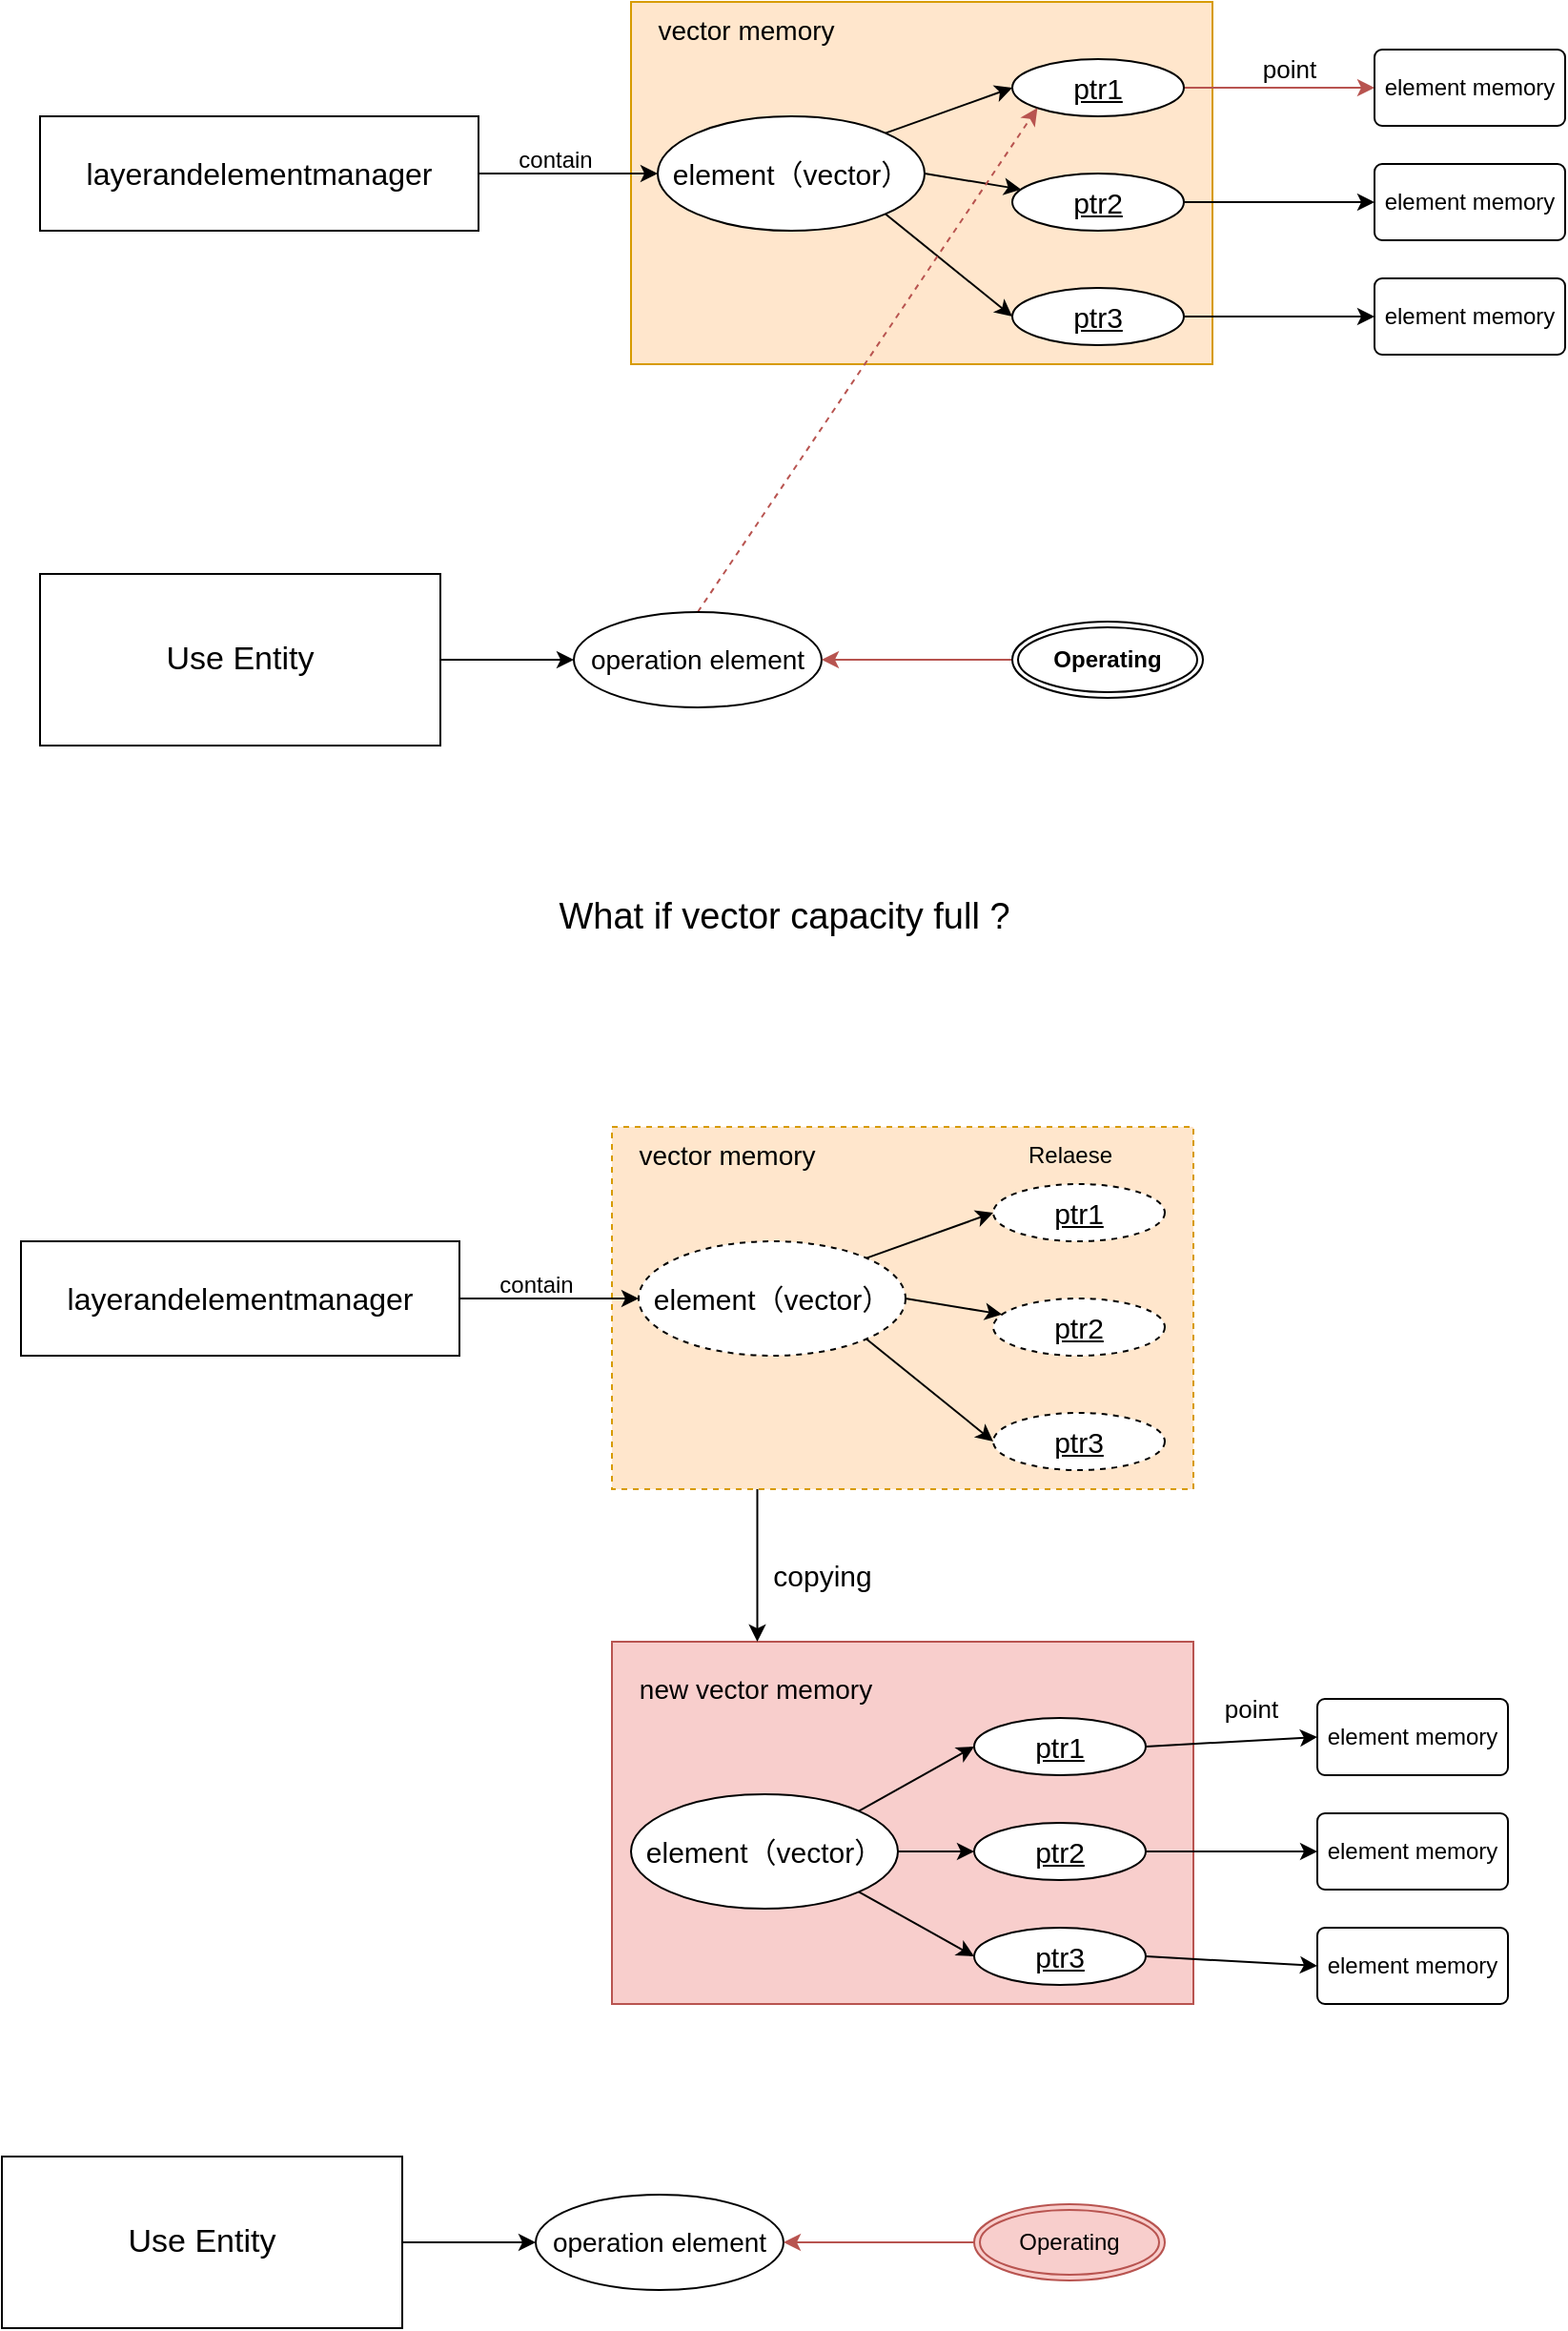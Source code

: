 <mxfile version="24.7.7">
  <diagram name="第 1 页" id="Ks2vNZVqEzAdOs3WgrEU">
    <mxGraphModel dx="1371" dy="786" grid="1" gridSize="10" guides="1" tooltips="1" connect="1" arrows="1" fold="1" page="1" pageScale="1" pageWidth="827" pageHeight="1169" math="0" shadow="0">
      <root>
        <mxCell id="0" />
        <mxCell id="1" parent="0" />
        <mxCell id="r0TrouKlHz-d5kefhsSM-60" value="" style="rounded=0;whiteSpace=wrap;html=1;fillColor=#f8cecc;strokeColor=#b85450;" vertex="1" parent="1">
          <mxGeometry x="320" y="1030" width="305" height="190" as="geometry" />
        </mxCell>
        <mxCell id="r0TrouKlHz-d5kefhsSM-19" value="" style="rounded=0;whiteSpace=wrap;html=1;fillColor=#ffe6cc;strokeColor=#d79b00;" vertex="1" parent="1">
          <mxGeometry x="330" y="170" width="305" height="190" as="geometry" />
        </mxCell>
        <mxCell id="r0TrouKlHz-d5kefhsSM-4" style="edgeStyle=orthogonalEdgeStyle;rounded=0;orthogonalLoop=1;jettySize=auto;html=1;exitX=1;exitY=0.5;exitDx=0;exitDy=0;entryX=0;entryY=0.5;entryDx=0;entryDy=0;" edge="1" parent="1" source="r0TrouKlHz-d5kefhsSM-1" target="r0TrouKlHz-d5kefhsSM-3">
          <mxGeometry relative="1" as="geometry" />
        </mxCell>
        <mxCell id="r0TrouKlHz-d5kefhsSM-1" value="&lt;font style=&quot;font-size: 16px;&quot;&gt;layerandelementmanager&lt;/font&gt;" style="rounded=0;whiteSpace=wrap;html=1;fontSize=16;" vertex="1" parent="1">
          <mxGeometry x="20" y="230" width="230" height="60" as="geometry" />
        </mxCell>
        <mxCell id="r0TrouKlHz-d5kefhsSM-10" style="rounded=0;orthogonalLoop=1;jettySize=auto;html=1;exitX=1;exitY=0;exitDx=0;exitDy=0;entryX=0;entryY=0.5;entryDx=0;entryDy=0;" edge="1" parent="1" source="r0TrouKlHz-d5kefhsSM-3" target="r0TrouKlHz-d5kefhsSM-7">
          <mxGeometry relative="1" as="geometry" />
        </mxCell>
        <mxCell id="r0TrouKlHz-d5kefhsSM-11" style="rounded=0;orthogonalLoop=1;jettySize=auto;html=1;exitX=1;exitY=0.5;exitDx=0;exitDy=0;" edge="1" parent="1" source="r0TrouKlHz-d5kefhsSM-3" target="r0TrouKlHz-d5kefhsSM-8">
          <mxGeometry relative="1" as="geometry" />
        </mxCell>
        <mxCell id="r0TrouKlHz-d5kefhsSM-12" style="rounded=0;orthogonalLoop=1;jettySize=auto;html=1;exitX=1;exitY=1;exitDx=0;exitDy=0;entryX=0;entryY=0.5;entryDx=0;entryDy=0;" edge="1" parent="1" source="r0TrouKlHz-d5kefhsSM-3" target="r0TrouKlHz-d5kefhsSM-9">
          <mxGeometry relative="1" as="geometry" />
        </mxCell>
        <mxCell id="r0TrouKlHz-d5kefhsSM-3" value="element（vector）" style="ellipse;whiteSpace=wrap;html=1;align=center;fontSize=15;" vertex="1" parent="1">
          <mxGeometry x="344" y="230" width="140" height="60" as="geometry" />
        </mxCell>
        <mxCell id="r0TrouKlHz-d5kefhsSM-5" value="contain" style="text;html=1;align=center;verticalAlign=middle;resizable=0;points=[];autosize=1;strokeColor=none;fillColor=none;" vertex="1" parent="1">
          <mxGeometry x="260" y="238" width="60" height="30" as="geometry" />
        </mxCell>
        <mxCell id="r0TrouKlHz-d5kefhsSM-14" style="edgeStyle=orthogonalEdgeStyle;rounded=0;orthogonalLoop=1;jettySize=auto;html=1;exitX=1;exitY=0.5;exitDx=0;exitDy=0;entryX=0;entryY=0.5;entryDx=0;entryDy=0;fillColor=#f8cecc;strokeColor=#b85450;" edge="1" parent="1" source="r0TrouKlHz-d5kefhsSM-7" target="r0TrouKlHz-d5kefhsSM-13">
          <mxGeometry relative="1" as="geometry" />
        </mxCell>
        <mxCell id="r0TrouKlHz-d5kefhsSM-7" value="ptr1" style="ellipse;whiteSpace=wrap;html=1;align=center;fontStyle=4;fontSize=15;" vertex="1" parent="1">
          <mxGeometry x="530" y="200" width="90" height="30" as="geometry" />
        </mxCell>
        <mxCell id="r0TrouKlHz-d5kefhsSM-17" style="edgeStyle=orthogonalEdgeStyle;rounded=0;orthogonalLoop=1;jettySize=auto;html=1;exitX=1;exitY=0.5;exitDx=0;exitDy=0;entryX=0;entryY=0.5;entryDx=0;entryDy=0;" edge="1" parent="1" source="r0TrouKlHz-d5kefhsSM-8" target="r0TrouKlHz-d5kefhsSM-15">
          <mxGeometry relative="1" as="geometry" />
        </mxCell>
        <mxCell id="r0TrouKlHz-d5kefhsSM-8" value="ptr2" style="ellipse;whiteSpace=wrap;html=1;align=center;fontStyle=4;fontSize=15;" vertex="1" parent="1">
          <mxGeometry x="530" y="260" width="90" height="30" as="geometry" />
        </mxCell>
        <mxCell id="r0TrouKlHz-d5kefhsSM-18" style="edgeStyle=orthogonalEdgeStyle;rounded=0;orthogonalLoop=1;jettySize=auto;html=1;exitX=1;exitY=0.5;exitDx=0;exitDy=0;entryX=0;entryY=0.5;entryDx=0;entryDy=0;" edge="1" parent="1" source="r0TrouKlHz-d5kefhsSM-9" target="r0TrouKlHz-d5kefhsSM-16">
          <mxGeometry relative="1" as="geometry" />
        </mxCell>
        <mxCell id="r0TrouKlHz-d5kefhsSM-9" value="ptr3" style="ellipse;whiteSpace=wrap;html=1;align=center;fontStyle=4;fontSize=15;" vertex="1" parent="1">
          <mxGeometry x="530" y="320" width="90" height="30" as="geometry" />
        </mxCell>
        <mxCell id="r0TrouKlHz-d5kefhsSM-13" value="element memory" style="rounded=1;arcSize=10;whiteSpace=wrap;html=1;align=center;" vertex="1" parent="1">
          <mxGeometry x="720" y="195" width="100" height="40" as="geometry" />
        </mxCell>
        <mxCell id="r0TrouKlHz-d5kefhsSM-15" value="element memory" style="rounded=1;arcSize=10;whiteSpace=wrap;html=1;align=center;" vertex="1" parent="1">
          <mxGeometry x="720" y="255" width="100" height="40" as="geometry" />
        </mxCell>
        <mxCell id="r0TrouKlHz-d5kefhsSM-16" value="element memory" style="rounded=1;arcSize=10;whiteSpace=wrap;html=1;align=center;" vertex="1" parent="1">
          <mxGeometry x="720" y="315" width="100" height="40" as="geometry" />
        </mxCell>
        <mxCell id="r0TrouKlHz-d5kefhsSM-20" value="vector memory" style="text;html=1;align=center;verticalAlign=middle;resizable=0;points=[];autosize=1;strokeColor=none;fillColor=none;fontSize=14;" vertex="1" parent="1">
          <mxGeometry x="330" y="170" width="120" height="30" as="geometry" />
        </mxCell>
        <mxCell id="r0TrouKlHz-d5kefhsSM-21" value="point" style="text;html=1;align=center;verticalAlign=middle;resizable=0;points=[];autosize=1;strokeColor=none;fillColor=none;fontSize=13;" vertex="1" parent="1">
          <mxGeometry x="650" y="190" width="50" height="30" as="geometry" />
        </mxCell>
        <mxCell id="r0TrouKlHz-d5kefhsSM-30" style="edgeStyle=orthogonalEdgeStyle;rounded=0;orthogonalLoop=1;jettySize=auto;html=1;exitX=1;exitY=0.5;exitDx=0;exitDy=0;entryX=0;entryY=0.5;entryDx=0;entryDy=0;" edge="1" parent="1" source="r0TrouKlHz-d5kefhsSM-23" target="r0TrouKlHz-d5kefhsSM-29">
          <mxGeometry relative="1" as="geometry" />
        </mxCell>
        <mxCell id="r0TrouKlHz-d5kefhsSM-23" value="Use Entity" style="whiteSpace=wrap;html=1;align=center;fontSize=17;" vertex="1" parent="1">
          <mxGeometry x="20" y="470" width="210" height="90" as="geometry" />
        </mxCell>
        <mxCell id="r0TrouKlHz-d5kefhsSM-28" value="What if vector capacity full ?" style="text;html=1;align=center;verticalAlign=middle;resizable=0;points=[];autosize=1;strokeColor=none;fillColor=none;fontSize=19;" vertex="1" parent="1">
          <mxGeometry x="280" y="630" width="260" height="40" as="geometry" />
        </mxCell>
        <mxCell id="r0TrouKlHz-d5kefhsSM-73" style="rounded=0;orthogonalLoop=1;jettySize=auto;html=1;exitX=0.5;exitY=0;exitDx=0;exitDy=0;entryX=0;entryY=1;entryDx=0;entryDy=0;dashed=1;fillColor=#f8cecc;strokeColor=#b85450;" edge="1" parent="1" source="r0TrouKlHz-d5kefhsSM-29" target="r0TrouKlHz-d5kefhsSM-7">
          <mxGeometry relative="1" as="geometry" />
        </mxCell>
        <mxCell id="r0TrouKlHz-d5kefhsSM-29" value="operation element" style="ellipse;whiteSpace=wrap;html=1;align=center;fontSize=14;" vertex="1" parent="1">
          <mxGeometry x="300" y="490" width="130" height="50" as="geometry" />
        </mxCell>
        <mxCell id="r0TrouKlHz-d5kefhsSM-78" style="edgeStyle=orthogonalEdgeStyle;rounded=0;orthogonalLoop=1;jettySize=auto;html=1;exitX=0;exitY=0.5;exitDx=0;exitDy=0;entryX=1;entryY=0.5;entryDx=0;entryDy=0;fillColor=#f8cecc;strokeColor=#b85450;" edge="1" parent="1" source="r0TrouKlHz-d5kefhsSM-31" target="r0TrouKlHz-d5kefhsSM-29">
          <mxGeometry relative="1" as="geometry" />
        </mxCell>
        <mxCell id="r0TrouKlHz-d5kefhsSM-31" value="&lt;span&gt;Operating&lt;/span&gt;" style="ellipse;shape=doubleEllipse;margin=3;whiteSpace=wrap;html=1;align=center;fontStyle=1" vertex="1" parent="1">
          <mxGeometry x="530" y="495" width="100" height="40" as="geometry" />
        </mxCell>
        <mxCell id="r0TrouKlHz-d5kefhsSM-77" style="edgeStyle=orthogonalEdgeStyle;rounded=0;orthogonalLoop=1;jettySize=auto;html=1;exitX=0.25;exitY=1;exitDx=0;exitDy=0;entryX=0.25;entryY=0;entryDx=0;entryDy=0;" edge="1" parent="1" source="r0TrouKlHz-d5kefhsSM-33" target="r0TrouKlHz-d5kefhsSM-60">
          <mxGeometry relative="1" as="geometry" />
        </mxCell>
        <mxCell id="r0TrouKlHz-d5kefhsSM-33" value="" style="rounded=0;whiteSpace=wrap;html=1;fillColor=#ffe6cc;strokeColor=#d79b00;dashed=1;" vertex="1" parent="1">
          <mxGeometry x="320" y="760" width="305" height="190" as="geometry" />
        </mxCell>
        <mxCell id="r0TrouKlHz-d5kefhsSM-34" style="edgeStyle=orthogonalEdgeStyle;rounded=0;orthogonalLoop=1;jettySize=auto;html=1;exitX=1;exitY=0.5;exitDx=0;exitDy=0;entryX=0;entryY=0.5;entryDx=0;entryDy=0;" edge="1" parent="1" source="r0TrouKlHz-d5kefhsSM-35" target="r0TrouKlHz-d5kefhsSM-39">
          <mxGeometry relative="1" as="geometry" />
        </mxCell>
        <mxCell id="r0TrouKlHz-d5kefhsSM-35" value="&lt;font style=&quot;font-size: 16px;&quot;&gt;layerandelementmanager&lt;/font&gt;" style="rounded=0;whiteSpace=wrap;html=1;fontSize=16;" vertex="1" parent="1">
          <mxGeometry x="10" y="820" width="230" height="60" as="geometry" />
        </mxCell>
        <mxCell id="r0TrouKlHz-d5kefhsSM-36" style="rounded=0;orthogonalLoop=1;jettySize=auto;html=1;exitX=1;exitY=0;exitDx=0;exitDy=0;entryX=0;entryY=0.5;entryDx=0;entryDy=0;" edge="1" parent="1" source="r0TrouKlHz-d5kefhsSM-39" target="r0TrouKlHz-d5kefhsSM-43">
          <mxGeometry relative="1" as="geometry" />
        </mxCell>
        <mxCell id="r0TrouKlHz-d5kefhsSM-37" style="rounded=0;orthogonalLoop=1;jettySize=auto;html=1;exitX=1;exitY=0.5;exitDx=0;exitDy=0;" edge="1" parent="1" source="r0TrouKlHz-d5kefhsSM-39" target="r0TrouKlHz-d5kefhsSM-45">
          <mxGeometry relative="1" as="geometry" />
        </mxCell>
        <mxCell id="r0TrouKlHz-d5kefhsSM-38" style="rounded=0;orthogonalLoop=1;jettySize=auto;html=1;exitX=1;exitY=1;exitDx=0;exitDy=0;entryX=0;entryY=0.5;entryDx=0;entryDy=0;" edge="1" parent="1" source="r0TrouKlHz-d5kefhsSM-39" target="r0TrouKlHz-d5kefhsSM-47">
          <mxGeometry relative="1" as="geometry" />
        </mxCell>
        <mxCell id="r0TrouKlHz-d5kefhsSM-39" value="element（vector）" style="ellipse;whiteSpace=wrap;html=1;align=center;fontSize=15;dashed=1;" vertex="1" parent="1">
          <mxGeometry x="334" y="820" width="140" height="60" as="geometry" />
        </mxCell>
        <mxCell id="r0TrouKlHz-d5kefhsSM-40" value="contain" style="text;html=1;align=center;verticalAlign=middle;resizable=0;points=[];autosize=1;strokeColor=none;fillColor=none;" vertex="1" parent="1">
          <mxGeometry x="250" y="828" width="60" height="30" as="geometry" />
        </mxCell>
        <mxCell id="r0TrouKlHz-d5kefhsSM-41" style="rounded=0;orthogonalLoop=1;jettySize=auto;html=1;exitX=1;exitY=0.5;exitDx=0;exitDy=0;entryX=0;entryY=0.5;entryDx=0;entryDy=0;" edge="1" parent="1" source="r0TrouKlHz-d5kefhsSM-70" target="r0TrouKlHz-d5kefhsSM-48">
          <mxGeometry relative="1" as="geometry" />
        </mxCell>
        <mxCell id="r0TrouKlHz-d5kefhsSM-43" value="ptr1" style="ellipse;whiteSpace=wrap;html=1;align=center;fontStyle=4;fontSize=15;dashed=1;" vertex="1" parent="1">
          <mxGeometry x="520" y="790" width="90" height="30" as="geometry" />
        </mxCell>
        <mxCell id="r0TrouKlHz-d5kefhsSM-44" style="rounded=0;orthogonalLoop=1;jettySize=auto;html=1;exitX=1;exitY=0.5;exitDx=0;exitDy=0;entryX=0;entryY=0.5;entryDx=0;entryDy=0;" edge="1" parent="1" source="r0TrouKlHz-d5kefhsSM-71" target="r0TrouKlHz-d5kefhsSM-49">
          <mxGeometry relative="1" as="geometry" />
        </mxCell>
        <mxCell id="r0TrouKlHz-d5kefhsSM-45" value="ptr2" style="ellipse;whiteSpace=wrap;html=1;align=center;fontStyle=4;fontSize=15;dashed=1;" vertex="1" parent="1">
          <mxGeometry x="520" y="850" width="90" height="30" as="geometry" />
        </mxCell>
        <mxCell id="r0TrouKlHz-d5kefhsSM-46" style="rounded=0;orthogonalLoop=1;jettySize=auto;html=1;exitX=1;exitY=0.5;exitDx=0;exitDy=0;entryX=0;entryY=0.5;entryDx=0;entryDy=0;" edge="1" parent="1" source="r0TrouKlHz-d5kefhsSM-72" target="r0TrouKlHz-d5kefhsSM-50">
          <mxGeometry relative="1" as="geometry" />
        </mxCell>
        <mxCell id="r0TrouKlHz-d5kefhsSM-47" value="ptr3" style="ellipse;whiteSpace=wrap;html=1;align=center;fontStyle=4;fontSize=15;dashed=1;" vertex="1" parent="1">
          <mxGeometry x="520" y="910" width="90" height="30" as="geometry" />
        </mxCell>
        <mxCell id="r0TrouKlHz-d5kefhsSM-48" value="element memory" style="rounded=1;arcSize=10;whiteSpace=wrap;html=1;align=center;" vertex="1" parent="1">
          <mxGeometry x="690" y="1060" width="100" height="40" as="geometry" />
        </mxCell>
        <mxCell id="r0TrouKlHz-d5kefhsSM-49" value="element memory" style="rounded=1;arcSize=10;whiteSpace=wrap;html=1;align=center;" vertex="1" parent="1">
          <mxGeometry x="690" y="1120" width="100" height="40" as="geometry" />
        </mxCell>
        <mxCell id="r0TrouKlHz-d5kefhsSM-50" value="element memory" style="rounded=1;arcSize=10;whiteSpace=wrap;html=1;align=center;" vertex="1" parent="1">
          <mxGeometry x="690" y="1180" width="100" height="40" as="geometry" />
        </mxCell>
        <mxCell id="r0TrouKlHz-d5kefhsSM-51" value="vector memory" style="text;html=1;align=center;verticalAlign=middle;resizable=0;points=[];autosize=1;strokeColor=none;fillColor=none;fontSize=14;" vertex="1" parent="1">
          <mxGeometry x="320" y="760" width="120" height="30" as="geometry" />
        </mxCell>
        <mxCell id="r0TrouKlHz-d5kefhsSM-52" value="point" style="text;html=1;align=center;verticalAlign=middle;resizable=0;points=[];autosize=1;strokeColor=none;fillColor=none;fontSize=13;" vertex="1" parent="1">
          <mxGeometry x="630" y="1050" width="50" height="30" as="geometry" />
        </mxCell>
        <mxCell id="r0TrouKlHz-d5kefhsSM-53" style="edgeStyle=orthogonalEdgeStyle;rounded=0;orthogonalLoop=1;jettySize=auto;html=1;exitX=1;exitY=0.5;exitDx=0;exitDy=0;entryX=0;entryY=0.5;entryDx=0;entryDy=0;" edge="1" parent="1" source="r0TrouKlHz-d5kefhsSM-54" target="r0TrouKlHz-d5kefhsSM-56">
          <mxGeometry relative="1" as="geometry" />
        </mxCell>
        <mxCell id="r0TrouKlHz-d5kefhsSM-54" value="Use Entity" style="whiteSpace=wrap;html=1;align=center;fontSize=17;" vertex="1" parent="1">
          <mxGeometry y="1300" width="210" height="90" as="geometry" />
        </mxCell>
        <mxCell id="r0TrouKlHz-d5kefhsSM-56" value="operation element" style="ellipse;whiteSpace=wrap;html=1;align=center;fontSize=14;" vertex="1" parent="1">
          <mxGeometry x="280" y="1320" width="130" height="50" as="geometry" />
        </mxCell>
        <mxCell id="r0TrouKlHz-d5kefhsSM-79" style="edgeStyle=orthogonalEdgeStyle;rounded=0;orthogonalLoop=1;jettySize=auto;html=1;exitX=0;exitY=0.5;exitDx=0;exitDy=0;entryX=1;entryY=0.5;entryDx=0;entryDy=0;fillColor=#f8cecc;strokeColor=#b85450;" edge="1" parent="1" source="r0TrouKlHz-d5kefhsSM-57" target="r0TrouKlHz-d5kefhsSM-56">
          <mxGeometry relative="1" as="geometry" />
        </mxCell>
        <mxCell id="r0TrouKlHz-d5kefhsSM-57" value="Operating" style="ellipse;shape=doubleEllipse;margin=3;whiteSpace=wrap;html=1;align=center;fillColor=#f8cecc;strokeColor=#b85450;" vertex="1" parent="1">
          <mxGeometry x="510" y="1325" width="100" height="40" as="geometry" />
        </mxCell>
        <mxCell id="r0TrouKlHz-d5kefhsSM-62" value="new vector memory" style="text;html=1;align=center;verticalAlign=middle;resizable=0;points=[];autosize=1;strokeColor=none;fillColor=none;fontSize=14;" vertex="1" parent="1">
          <mxGeometry x="320" y="1040" width="150" height="30" as="geometry" />
        </mxCell>
        <mxCell id="r0TrouKlHz-d5kefhsSM-74" style="rounded=0;orthogonalLoop=1;jettySize=auto;html=1;exitX=1;exitY=0;exitDx=0;exitDy=0;entryX=0;entryY=0.5;entryDx=0;entryDy=0;" edge="1" parent="1" source="r0TrouKlHz-d5kefhsSM-67" target="r0TrouKlHz-d5kefhsSM-70">
          <mxGeometry relative="1" as="geometry" />
        </mxCell>
        <mxCell id="r0TrouKlHz-d5kefhsSM-75" style="rounded=0;orthogonalLoop=1;jettySize=auto;html=1;exitX=1;exitY=0.5;exitDx=0;exitDy=0;entryX=0;entryY=0.5;entryDx=0;entryDy=0;" edge="1" parent="1" source="r0TrouKlHz-d5kefhsSM-67" target="r0TrouKlHz-d5kefhsSM-71">
          <mxGeometry relative="1" as="geometry" />
        </mxCell>
        <mxCell id="r0TrouKlHz-d5kefhsSM-76" style="rounded=0;orthogonalLoop=1;jettySize=auto;html=1;exitX=1;exitY=1;exitDx=0;exitDy=0;entryX=0;entryY=0.5;entryDx=0;entryDy=0;" edge="1" parent="1" source="r0TrouKlHz-d5kefhsSM-67" target="r0TrouKlHz-d5kefhsSM-72">
          <mxGeometry relative="1" as="geometry" />
        </mxCell>
        <mxCell id="r0TrouKlHz-d5kefhsSM-67" value="element（vector）" style="ellipse;whiteSpace=wrap;html=1;align=center;fontSize=15;" vertex="1" parent="1">
          <mxGeometry x="330" y="1110" width="140" height="60" as="geometry" />
        </mxCell>
        <mxCell id="r0TrouKlHz-d5kefhsSM-69" value="copying" style="text;html=1;align=center;verticalAlign=middle;resizable=0;points=[];autosize=1;strokeColor=none;fillColor=none;strokeWidth=4;fontSize=15;" vertex="1" parent="1">
          <mxGeometry x="390" y="980" width="80" height="30" as="geometry" />
        </mxCell>
        <mxCell id="r0TrouKlHz-d5kefhsSM-70" value="ptr1" style="ellipse;whiteSpace=wrap;html=1;align=center;fontStyle=4;fontSize=15;" vertex="1" parent="1">
          <mxGeometry x="510" y="1070" width="90" height="30" as="geometry" />
        </mxCell>
        <mxCell id="r0TrouKlHz-d5kefhsSM-71" value="ptr2" style="ellipse;whiteSpace=wrap;html=1;align=center;fontStyle=4;fontSize=15;" vertex="1" parent="1">
          <mxGeometry x="510" y="1125" width="90" height="30" as="geometry" />
        </mxCell>
        <mxCell id="r0TrouKlHz-d5kefhsSM-72" value="ptr3" style="ellipse;whiteSpace=wrap;html=1;align=center;fontStyle=4;fontSize=15;" vertex="1" parent="1">
          <mxGeometry x="510" y="1180" width="90" height="30" as="geometry" />
        </mxCell>
        <mxCell id="r0TrouKlHz-d5kefhsSM-80" value="Relaese" style="text;html=1;align=center;verticalAlign=middle;resizable=0;points=[];autosize=1;strokeColor=none;fillColor=none;" vertex="1" parent="1">
          <mxGeometry x="525" y="760" width="70" height="30" as="geometry" />
        </mxCell>
      </root>
    </mxGraphModel>
  </diagram>
</mxfile>
